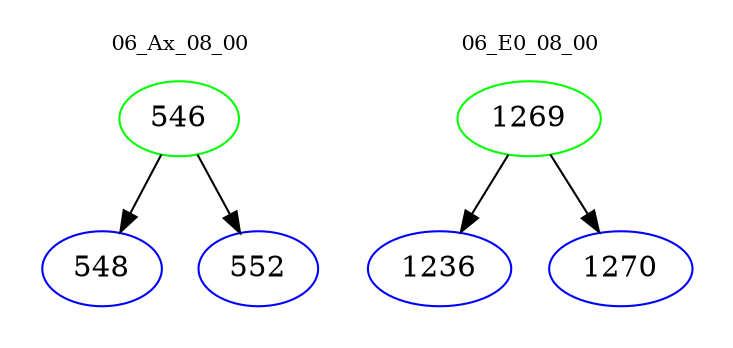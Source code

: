 digraph{
subgraph cluster_0 {
color = white
label = "06_Ax_08_00";
fontsize=10;
T0_546 [label="546", color="green"]
T0_546 -> T0_548 [color="black"]
T0_548 [label="548", color="blue"]
T0_546 -> T0_552 [color="black"]
T0_552 [label="552", color="blue"]
}
subgraph cluster_1 {
color = white
label = "06_E0_08_00";
fontsize=10;
T1_1269 [label="1269", color="green"]
T1_1269 -> T1_1236 [color="black"]
T1_1236 [label="1236", color="blue"]
T1_1269 -> T1_1270 [color="black"]
T1_1270 [label="1270", color="blue"]
}
}
